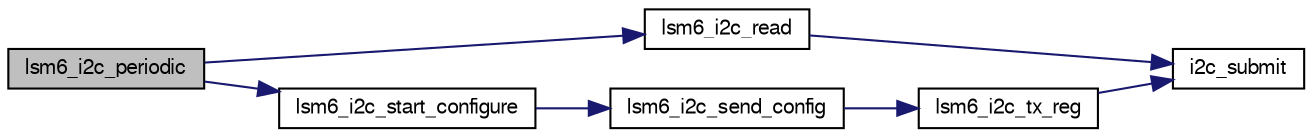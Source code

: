 digraph "lsm6_i2c_periodic"
{
  edge [fontname="FreeSans",fontsize="10",labelfontname="FreeSans",labelfontsize="10"];
  node [fontname="FreeSans",fontsize="10",shape=record];
  rankdir="LR";
  Node1 [label="lsm6_i2c_periodic",height=0.2,width=0.4,color="black", fillcolor="grey75", style="filled", fontcolor="black"];
  Node1 -> Node2 [color="midnightblue",fontsize="10",style="solid",fontname="FreeSans"];
  Node2 [label="lsm6_i2c_read",height=0.2,width=0.4,color="black", fillcolor="white", style="filled",URL="$lsm6ds33__i2c_8h.html#a37af6c55add4c4bce4c3713ef2c160d4"];
  Node2 -> Node3 [color="midnightblue",fontsize="10",style="solid",fontname="FreeSans"];
  Node3 [label="i2c_submit",height=0.2,width=0.4,color="black", fillcolor="white", style="filled",URL="$group__i2c.html#ga4eed48e542a9c71b93372f5a38d7e367",tooltip="Submit a I2C transaction. "];
  Node1 -> Node4 [color="midnightblue",fontsize="10",style="solid",fontname="FreeSans"];
  Node4 [label="lsm6_i2c_start_configure",height=0.2,width=0.4,color="black", fillcolor="white", style="filled",URL="$lsm6ds33__i2c_8h.html#a3dc8f9def18511d17aabd2642ea47f1d"];
  Node4 -> Node5 [color="midnightblue",fontsize="10",style="solid",fontname="FreeSans"];
  Node5 [label="lsm6_i2c_send_config",height=0.2,width=0.4,color="black", fillcolor="white", style="filled",URL="$lsm6ds33__i2c_8c.html#a6e8eb0a38031bed44b9e6eac21d024b8"];
  Node5 -> Node6 [color="midnightblue",fontsize="10",style="solid",fontname="FreeSans"];
  Node6 [label="lsm6_i2c_tx_reg",height=0.2,width=0.4,color="black", fillcolor="white", style="filled",URL="$lsm6ds33__i2c_8c.html#a87cf567037dbdc26fda85ab1911ca02c"];
  Node6 -> Node3 [color="midnightblue",fontsize="10",style="solid",fontname="FreeSans"];
}
